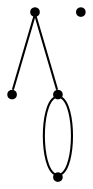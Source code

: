 graph {
  node [shape=point,comment="{\"directed\":false,\"doi\":\"10.1007/3-540-37623-2_20\",\"figure\":\"3 (1)\"}"]

  v0 [pos="1293.5366341221359,1146.266682942708"]
  v1 [pos="1293.5366341221359,1946.266682942708"]
  v2 [pos="596.9720420748894,2106.266657511393"]
  v3 [pos="422.45582683235745,1746.266682942708"]
  v4 [pos="603.9726612064511,1307.2666168212888"]

  v0 -- v4 [id="-1",pos="1293.5366341221359,1146.266682942708 1260.9503734615175,1047.4332173665362 1260.9503734615175,1047.4332173665362 1260.9503734615175,1047.4332173665362 904.6673108165058,1422.4333445231116 904.6673108165058,1422.4333445231116 904.6673108165058,1422.4333445231116 787.9063941619235,1290.6833648681638 787.9063941619235,1290.6833648681638 787.9063941619235,1290.6833648681638 604.6394685891277,1103.6832173665362 604.6394685891277,1103.6832173665362 604.6394685891277,1103.6832173665362 435.8738073362275,1309.9333445231116 435.8738073362275,1309.9333445231116 435.8738073362275,1309.9333445231116 655.3941480455154,1559.9333445231116 655.3941480455154,1559.9333445231116 655.3941480455154,1559.9333445231116 459.62599879572394,1612.183380126953 459.62599879572394,1612.183380126953 459.62599879572394,1612.183380126953 435.8738073362275,1685.9333038330076 435.8738073362275,1685.9333038330076 435.8738073362275,1685.9333038330076 449.6250961551533,1692.1833038330076 449.6250961551533,1692.1833038330076 449.6250961551533,1692.1833038330076 482.12806152910196,1637.183380126953 482.12806152910196,1637.183380126953 482.12806152910196,1637.183380126953 735.9016495636057,1572.4333445231116 735.9016495636057,1572.4333445231116 735.9016495636057,1572.4333445231116 629.6417887747425,1414.6834055582679 629.6417887747425,1414.6834055582679 629.6417887747425,1414.6834055582679 603.9726612064511,1307.2666168212888 603.9726612064511,1307.2666168212888 603.9726612064511,1307.2666168212888"]
  v3 -- v4 [id="-9",pos="422.45582683235745,1746.266682942708 510.880767893072,1666.1833445231116 510.880767893072,1666.1833445231116 510.880767893072,1666.1833445231116 792.1568699812391,1591.1833445231116 792.1568699812391,1591.1833445231116 792.1568699812391,1591.1833445231116 652.1438515081206,1412.183380126953 652.1438515081206,1412.183380126953 652.1438515081206,1412.183380126953 603.9726612064511,1307.2666168212888 603.9726612064511,1307.2666168212888 603.9726612064511,1307.2666168212888"]
  v4 -- v3 [id="-13",pos="603.9726612064511,1307.2666168212888 858.162980011057,1626.1833190917966 858.162980011057,1626.1833190917966 858.162980011057,1626.1833190917966 422.45582683235745,1746.266682942708 422.45582683235745,1746.266682942708 422.45582683235745,1746.266682942708"]
  v0 -- v1 [id="-14",pos="1293.5366341221359,1146.266682942708 858.162980011057,1626.1833190917966 858.162980011057,1626.1833190917966 858.162980011057,1626.1833190917966 1293.5366341221359,1946.266682942708 1293.5366341221359,1946.266682942708 1293.5366341221359,1946.266682942708"]
}